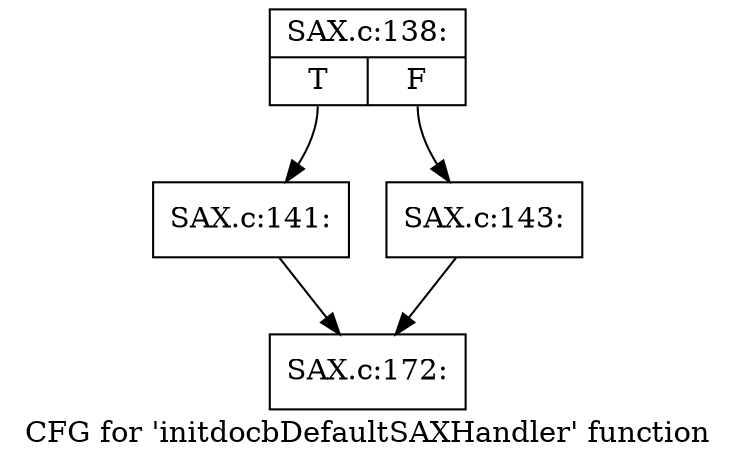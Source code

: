 digraph "CFG for 'initdocbDefaultSAXHandler' function" {
	label="CFG for 'initdocbDefaultSAXHandler' function";

	Node0x4e74350 [shape=record,label="{SAX.c:138:|{<s0>T|<s1>F}}"];
	Node0x4e74350:s0 -> Node0x4e77e60;
	Node0x4e74350:s1 -> Node0x4e78450;
	Node0x4e77e60 [shape=record,label="{SAX.c:141:}"];
	Node0x4e77e60 -> Node0x4e78090;
	Node0x4e78450 [shape=record,label="{SAX.c:143:}"];
	Node0x4e78450 -> Node0x4e78090;
	Node0x4e78090 [shape=record,label="{SAX.c:172:}"];
}
